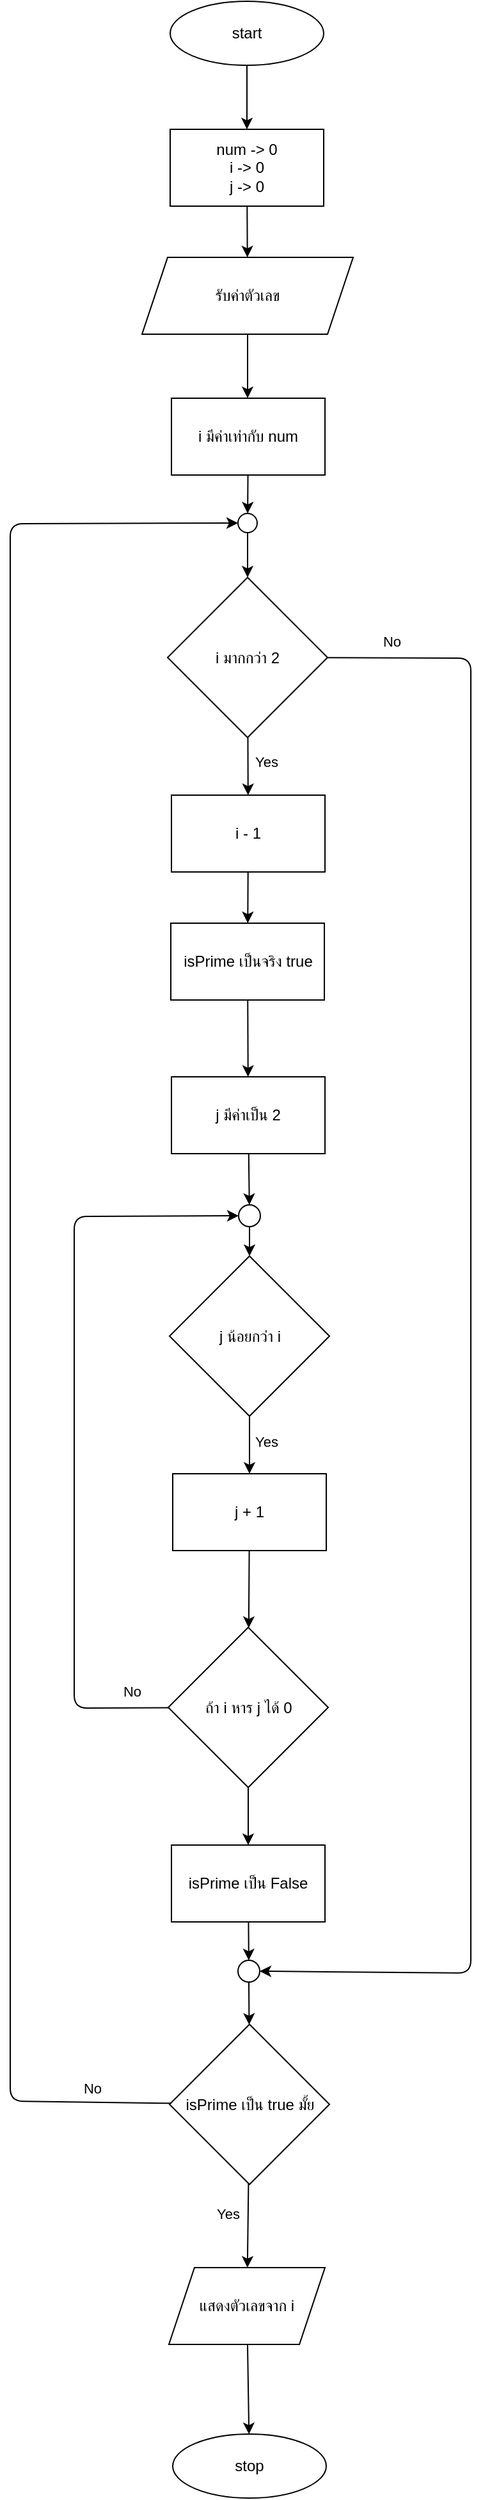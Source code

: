 <mxfile>
    <diagram id="D0XJqXwiMfeGOIyEoLIQ" name="Page-1">
        <mxGraphModel dx="482" dy="398" grid="1" gridSize="10" guides="1" tooltips="1" connect="1" arrows="1" fold="1" page="1" pageScale="1" pageWidth="850" pageHeight="1100" math="0" shadow="0">
            <root>
                <mxCell id="0"/>
                <mxCell id="1" parent="0"/>
                <mxCell id="23" value="" style="edgeStyle=none;html=1;" parent="1" source="2" target="4" edge="1">
                    <mxGeometry relative="1" as="geometry"/>
                </mxCell>
                <mxCell id="2" value="start" style="ellipse;whiteSpace=wrap;html=1;" parent="1" vertex="1">
                    <mxGeometry x="365" y="80" width="120" height="50" as="geometry"/>
                </mxCell>
                <mxCell id="24" value="" style="edgeStyle=none;html=1;" parent="1" source="4" target="5" edge="1">
                    <mxGeometry relative="1" as="geometry"/>
                </mxCell>
                <mxCell id="4" value="num -&amp;gt; 0&lt;div&gt;i -&amp;gt; 0&lt;/div&gt;&lt;div&gt;j -&amp;gt; 0&lt;/div&gt;" style="rounded=0;whiteSpace=wrap;html=1;" parent="1" vertex="1">
                    <mxGeometry x="365" y="180" width="120" height="60" as="geometry"/>
                </mxCell>
                <mxCell id="25" value="" style="edgeStyle=none;html=1;" parent="1" source="5" edge="1">
                    <mxGeometry relative="1" as="geometry">
                        <mxPoint x="425.5" y="390" as="targetPoint"/>
                    </mxGeometry>
                </mxCell>
                <mxCell id="5" value="รับค่าตัวเลข" style="shape=parallelogram;perimeter=parallelogramPerimeter;whiteSpace=wrap;html=1;fixedSize=1;" parent="1" vertex="1">
                    <mxGeometry x="343" y="280" width="165" height="60" as="geometry"/>
                </mxCell>
                <mxCell id="38" value="" style="edgeStyle=none;html=1;" parent="1" source="8" target="37" edge="1">
                    <mxGeometry relative="1" as="geometry"/>
                </mxCell>
                <mxCell id="8" value="i มีค่าเท่ากับ num" style="rounded=0;whiteSpace=wrap;html=1;" parent="1" vertex="1">
                    <mxGeometry x="366" y="390" width="120" height="60" as="geometry"/>
                </mxCell>
                <mxCell id="27" value="" style="edgeStyle=none;html=1;" parent="1" source="9" target="10" edge="1">
                    <mxGeometry relative="1" as="geometry"/>
                </mxCell>
                <mxCell id="58" value="Yes" style="edgeLabel;html=1;align=center;verticalAlign=middle;resizable=0;points=[];" parent="27" vertex="1" connectable="0">
                    <mxGeometry x="-0.181" y="4" relative="1" as="geometry">
                        <mxPoint x="10" as="offset"/>
                    </mxGeometry>
                </mxCell>
                <mxCell id="57" style="edgeStyle=none;html=1;entryX=1;entryY=0.5;entryDx=0;entryDy=0;" parent="1" source="9" target="51" edge="1">
                    <mxGeometry relative="1" as="geometry">
                        <Array as="points">
                            <mxPoint x="600" y="593"/>
                            <mxPoint x="600" y="1620"/>
                        </Array>
                    </mxGeometry>
                </mxCell>
                <mxCell id="59" value="No" style="edgeLabel;html=1;align=center;verticalAlign=middle;resizable=0;points=[];" parent="57" vertex="1" connectable="0">
                    <mxGeometry x="-0.924" relative="1" as="geometry">
                        <mxPoint y="-13" as="offset"/>
                    </mxGeometry>
                </mxCell>
                <mxCell id="9" value="i มากกว่า 2" style="rhombus;whiteSpace=wrap;html=1;" parent="1" vertex="1">
                    <mxGeometry x="363" y="530" width="125" height="125" as="geometry"/>
                </mxCell>
                <mxCell id="28" value="" style="edgeStyle=none;html=1;" parent="1" source="10" target="11" edge="1">
                    <mxGeometry relative="1" as="geometry"/>
                </mxCell>
                <mxCell id="10" value="i - 1" style="rounded=0;whiteSpace=wrap;html=1;" parent="1" vertex="1">
                    <mxGeometry x="366" y="700" width="120" height="60" as="geometry"/>
                </mxCell>
                <mxCell id="29" value="" style="edgeStyle=none;html=1;" parent="1" source="11" target="12" edge="1">
                    <mxGeometry relative="1" as="geometry"/>
                </mxCell>
                <mxCell id="11" value="isPrime เป็นจริง true" style="rounded=0;whiteSpace=wrap;html=1;" parent="1" vertex="1">
                    <mxGeometry x="365.5" y="800" width="120" height="60" as="geometry"/>
                </mxCell>
                <mxCell id="41" value="" style="edgeStyle=none;html=1;" parent="1" source="12" target="40" edge="1">
                    <mxGeometry relative="1" as="geometry"/>
                </mxCell>
                <mxCell id="12" value="j มีค่าเป็น 2" style="rounded=0;whiteSpace=wrap;html=1;" parent="1" vertex="1">
                    <mxGeometry x="366" y="920" width="120" height="60" as="geometry"/>
                </mxCell>
                <mxCell id="31" value="" style="edgeStyle=none;html=1;" parent="1" source="14" target="15" edge="1">
                    <mxGeometry relative="1" as="geometry"/>
                </mxCell>
                <mxCell id="49" value="Yes" style="edgeLabel;html=1;align=center;verticalAlign=middle;resizable=0;points=[];" parent="31" vertex="1" connectable="0">
                    <mxGeometry x="-0.126" y="5" relative="1" as="geometry">
                        <mxPoint x="8" as="offset"/>
                    </mxGeometry>
                </mxCell>
                <mxCell id="14" value="j น้อยกว่า i" style="rhombus;whiteSpace=wrap;html=1;" parent="1" vertex="1">
                    <mxGeometry x="364.5" y="1060" width="125" height="125" as="geometry"/>
                </mxCell>
                <mxCell id="32" value="" style="edgeStyle=none;html=1;" parent="1" source="15" target="17" edge="1">
                    <mxGeometry relative="1" as="geometry"/>
                </mxCell>
                <mxCell id="15" value="j + 1" style="rounded=0;whiteSpace=wrap;html=1;" parent="1" vertex="1">
                    <mxGeometry x="367" y="1230" width="120" height="60" as="geometry"/>
                </mxCell>
                <mxCell id="43" style="edgeStyle=none;html=1;entryX=0;entryY=0.5;entryDx=0;entryDy=0;" parent="1" source="17" target="40" edge="1">
                    <mxGeometry relative="1" as="geometry">
                        <Array as="points">
                            <mxPoint x="290" y="1413"/>
                            <mxPoint x="290" y="1029"/>
                        </Array>
                    </mxGeometry>
                </mxCell>
                <mxCell id="44" value="No" style="edgeLabel;html=1;align=center;verticalAlign=middle;resizable=0;points=[];" parent="43" vertex="1" connectable="0">
                    <mxGeometry x="-0.899" y="-3" relative="1" as="geometry">
                        <mxPoint x="1" y="-10" as="offset"/>
                    </mxGeometry>
                </mxCell>
                <mxCell id="54" value="" style="edgeStyle=none;html=1;" parent="1" source="17" target="18" edge="1">
                    <mxGeometry relative="1" as="geometry"/>
                </mxCell>
                <mxCell id="17" value="ถ้า i หาร j ได้ 0" style="rhombus;whiteSpace=wrap;html=1;" parent="1" vertex="1">
                    <mxGeometry x="363.5" y="1350" width="125" height="125" as="geometry"/>
                </mxCell>
                <mxCell id="55" value="" style="edgeStyle=none;html=1;" parent="1" source="18" target="51" edge="1">
                    <mxGeometry relative="1" as="geometry"/>
                </mxCell>
                <mxCell id="18" value="isPrime เป็น False" style="rounded=0;whiteSpace=wrap;html=1;" parent="1" vertex="1">
                    <mxGeometry x="366" y="1520" width="120" height="60" as="geometry"/>
                </mxCell>
                <mxCell id="35" value="" style="edgeStyle=none;html=1;" parent="1" source="20" target="21" edge="1">
                    <mxGeometry relative="1" as="geometry"/>
                </mxCell>
                <mxCell id="46" value="Yes" style="edgeLabel;html=1;align=center;verticalAlign=middle;resizable=0;points=[];" parent="35" vertex="1" connectable="0">
                    <mxGeometry x="-0.212" relative="1" as="geometry">
                        <mxPoint x="-16" y="-2" as="offset"/>
                    </mxGeometry>
                </mxCell>
                <mxCell id="47" style="edgeStyle=none;html=1;entryX=0;entryY=0.5;entryDx=0;entryDy=0;" parent="1" source="20" target="37" edge="1">
                    <mxGeometry relative="1" as="geometry">
                        <Array as="points">
                            <mxPoint x="240" y="1720"/>
                            <mxPoint x="240" y="488"/>
                        </Array>
                    </mxGeometry>
                </mxCell>
                <mxCell id="48" value="No" style="edgeLabel;html=1;align=center;verticalAlign=middle;resizable=0;points=[];" parent="47" vertex="1" connectable="0">
                    <mxGeometry x="-0.919" y="-4" relative="1" as="geometry">
                        <mxPoint y="-7" as="offset"/>
                    </mxGeometry>
                </mxCell>
                <mxCell id="20" value="isPrime เป็น true มั้ย" style="rhombus;whiteSpace=wrap;html=1;" parent="1" vertex="1">
                    <mxGeometry x="364.5" y="1660" width="125" height="125" as="geometry"/>
                </mxCell>
                <mxCell id="36" value="" style="edgeStyle=none;html=1;" parent="1" source="21" target="22" edge="1">
                    <mxGeometry relative="1" as="geometry"/>
                </mxCell>
                <mxCell id="21" value="แสดงตัวเลขจาก i" style="shape=parallelogram;perimeter=parallelogramPerimeter;whiteSpace=wrap;html=1;fixedSize=1;" parent="1" vertex="1">
                    <mxGeometry x="364" y="1850" width="122" height="60" as="geometry"/>
                </mxCell>
                <mxCell id="22" value="stop" style="ellipse;whiteSpace=wrap;html=1;" parent="1" vertex="1">
                    <mxGeometry x="367" y="1980" width="120" height="50" as="geometry"/>
                </mxCell>
                <mxCell id="39" value="" style="edgeStyle=none;html=1;" parent="1" source="37" target="9" edge="1">
                    <mxGeometry relative="1" as="geometry"/>
                </mxCell>
                <mxCell id="37" value="" style="ellipse;whiteSpace=wrap;html=1;aspect=fixed;" parent="1" vertex="1">
                    <mxGeometry x="418" y="480" width="15" height="15" as="geometry"/>
                </mxCell>
                <mxCell id="42" value="" style="edgeStyle=none;html=1;" parent="1" source="40" target="14" edge="1">
                    <mxGeometry relative="1" as="geometry"/>
                </mxCell>
                <mxCell id="40" value="" style="ellipse;whiteSpace=wrap;html=1;aspect=fixed;" parent="1" vertex="1">
                    <mxGeometry x="418.5" y="1020" width="17" height="17" as="geometry"/>
                </mxCell>
                <mxCell id="56" value="" style="edgeStyle=none;html=1;" parent="1" source="51" target="20" edge="1">
                    <mxGeometry relative="1" as="geometry"/>
                </mxCell>
                <mxCell id="51" value="" style="ellipse;whiteSpace=wrap;html=1;aspect=fixed;" parent="1" vertex="1">
                    <mxGeometry x="418" y="1610" width="17" height="17" as="geometry"/>
                </mxCell>
            </root>
        </mxGraphModel>
    </diagram>
</mxfile>